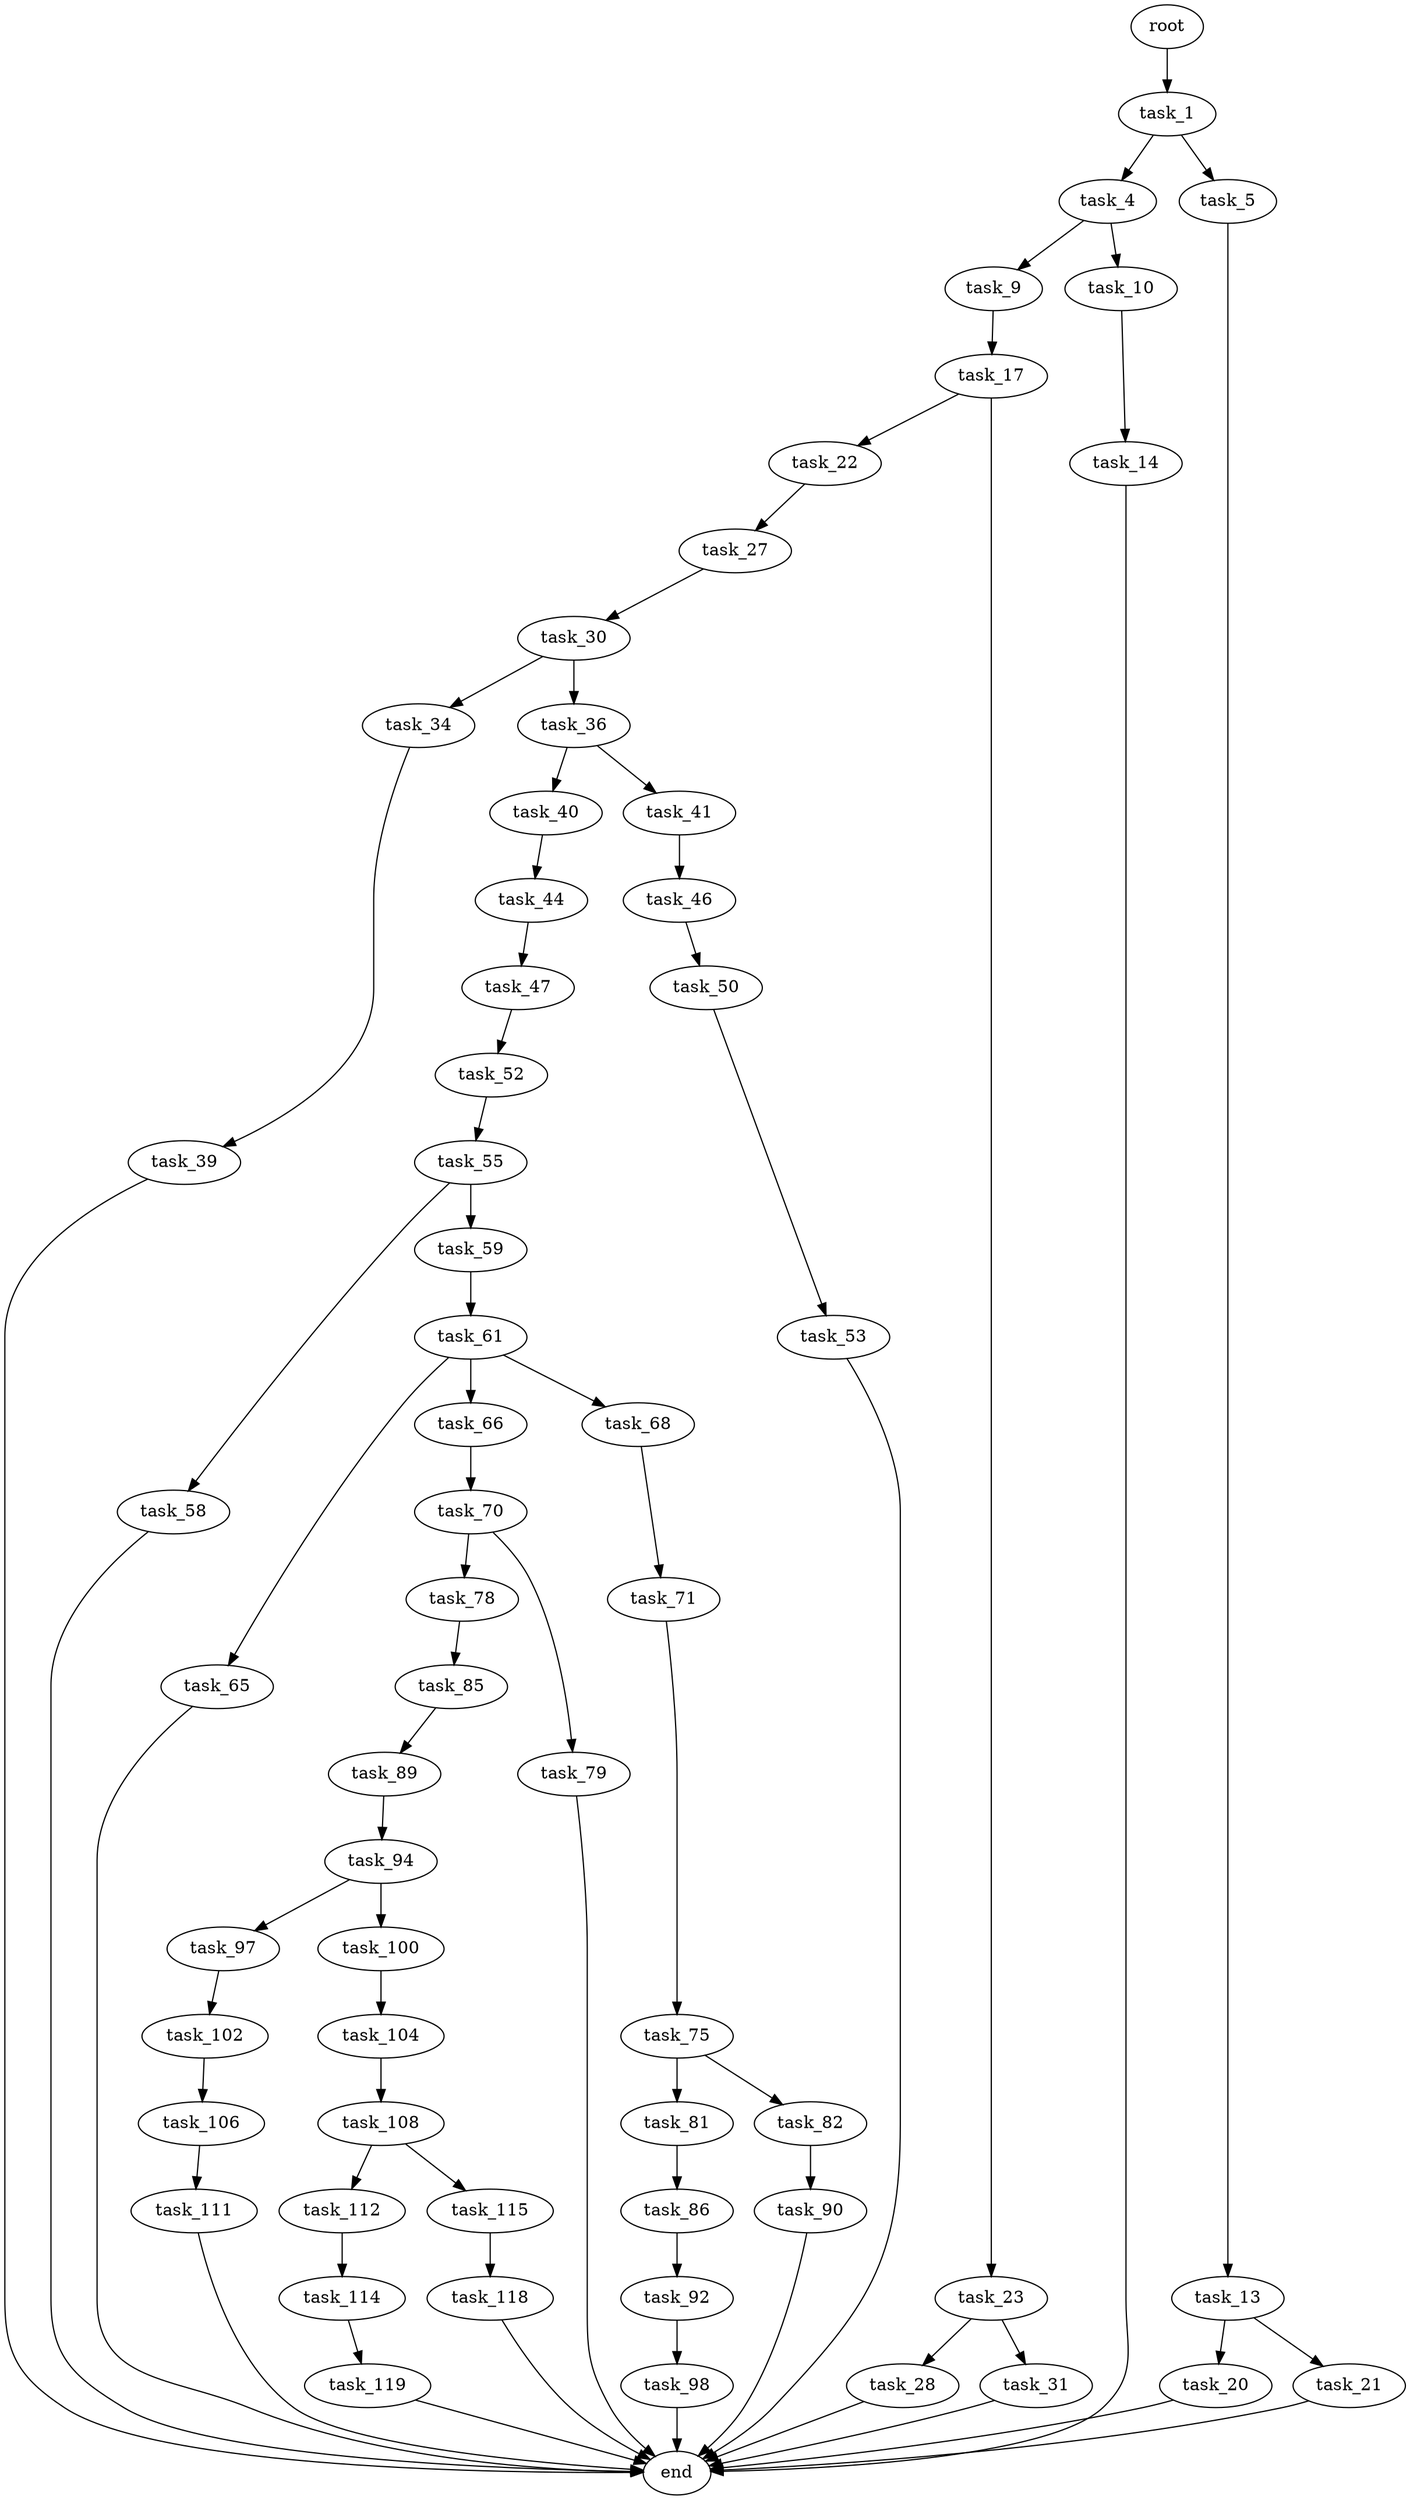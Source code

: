 digraph G {
  root [size="0.000000"];
  task_1 [size="3660705311.000000"];
  task_4 [size="845169701576.000000"];
  task_5 [size="134217728000.000000"];
  task_9 [size="314621621.000000"];
  task_10 [size="1653851224.000000"];
  task_13 [size="830412094524.000000"];
  task_17 [size="490801570.000000"];
  task_14 [size="4632829674.000000"];
  task_20 [size="43221519002.000000"];
  task_21 [size="270047340394.000000"];
  end [size="0.000000"];
  task_22 [size="1012672565.000000"];
  task_23 [size="410418829652.000000"];
  task_27 [size="68719476736.000000"];
  task_28 [size="368293445632.000000"];
  task_31 [size="5017392304.000000"];
  task_30 [size="3893439986.000000"];
  task_34 [size="6901126380.000000"];
  task_36 [size="400608547431.000000"];
  task_39 [size="190271580180.000000"];
  task_40 [size="121686389489.000000"];
  task_41 [size="19482246356.000000"];
  task_44 [size="1110067202820.000000"];
  task_46 [size="5874001972.000000"];
  task_47 [size="15254797394.000000"];
  task_50 [size="26427556810.000000"];
  task_52 [size="8065312200.000000"];
  task_53 [size="231928233984.000000"];
  task_55 [size="29029273394.000000"];
  task_58 [size="39609695884.000000"];
  task_59 [size="697342248.000000"];
  task_61 [size="323985118802.000000"];
  task_65 [size="1073741824000.000000"];
  task_66 [size="8072778835.000000"];
  task_68 [size="722363851.000000"];
  task_70 [size="231928233984.000000"];
  task_71 [size="73132583100.000000"];
  task_78 [size="4642495544.000000"];
  task_79 [size="17010650892.000000"];
  task_75 [size="31930868582.000000"];
  task_81 [size="250525711873.000000"];
  task_82 [size="513197752576.000000"];
  task_85 [size="28991029248.000000"];
  task_86 [size="963334203.000000"];
  task_90 [size="6722289284.000000"];
  task_89 [size="44072753819.000000"];
  task_92 [size="8589934592.000000"];
  task_94 [size="68719476736.000000"];
  task_98 [size="33512609176.000000"];
  task_97 [size="288391440689.000000"];
  task_100 [size="970540563426.000000"];
  task_102 [size="902109355358.000000"];
  task_104 [size="684261630615.000000"];
  task_106 [size="496760662140.000000"];
  task_108 [size="686745969832.000000"];
  task_111 [size="17295001860.000000"];
  task_112 [size="987406060366.000000"];
  task_115 [size="134217728000.000000"];
  task_114 [size="28991029248.000000"];
  task_119 [size="666927136252.000000"];
  task_118 [size="19093801858.000000"];

  root -> task_1 [size="1.000000"];
  task_1 -> task_4 [size="75497472.000000"];
  task_1 -> task_5 [size="75497472.000000"];
  task_4 -> task_9 [size="679477248.000000"];
  task_4 -> task_10 [size="679477248.000000"];
  task_5 -> task_13 [size="209715200.000000"];
  task_9 -> task_17 [size="33554432.000000"];
  task_10 -> task_14 [size="75497472.000000"];
  task_13 -> task_20 [size="838860800.000000"];
  task_13 -> task_21 [size="838860800.000000"];
  task_17 -> task_22 [size="33554432.000000"];
  task_17 -> task_23 [size="33554432.000000"];
  task_14 -> end [size="1.000000"];
  task_20 -> end [size="1.000000"];
  task_21 -> end [size="1.000000"];
  task_22 -> task_27 [size="75497472.000000"];
  task_23 -> task_28 [size="536870912.000000"];
  task_23 -> task_31 [size="536870912.000000"];
  task_27 -> task_30 [size="134217728.000000"];
  task_28 -> end [size="1.000000"];
  task_31 -> end [size="1.000000"];
  task_30 -> task_34 [size="75497472.000000"];
  task_30 -> task_36 [size="75497472.000000"];
  task_34 -> task_39 [size="134217728.000000"];
  task_36 -> task_40 [size="411041792.000000"];
  task_36 -> task_41 [size="411041792.000000"];
  task_39 -> end [size="1.000000"];
  task_40 -> task_44 [size="411041792.000000"];
  task_41 -> task_46 [size="838860800.000000"];
  task_44 -> task_47 [size="838860800.000000"];
  task_46 -> task_50 [size="301989888.000000"];
  task_47 -> task_52 [size="536870912.000000"];
  task_50 -> task_53 [size="536870912.000000"];
  task_52 -> task_55 [size="838860800.000000"];
  task_53 -> end [size="1.000000"];
  task_55 -> task_58 [size="33554432.000000"];
  task_55 -> task_59 [size="33554432.000000"];
  task_58 -> end [size="1.000000"];
  task_59 -> task_61 [size="33554432.000000"];
  task_61 -> task_65 [size="301989888.000000"];
  task_61 -> task_66 [size="301989888.000000"];
  task_61 -> task_68 [size="301989888.000000"];
  task_65 -> end [size="1.000000"];
  task_66 -> task_70 [size="33554432.000000"];
  task_68 -> task_71 [size="33554432.000000"];
  task_70 -> task_78 [size="301989888.000000"];
  task_70 -> task_79 [size="301989888.000000"];
  task_71 -> task_75 [size="134217728.000000"];
  task_78 -> task_85 [size="134217728.000000"];
  task_79 -> end [size="1.000000"];
  task_75 -> task_81 [size="536870912.000000"];
  task_75 -> task_82 [size="536870912.000000"];
  task_81 -> task_86 [size="838860800.000000"];
  task_82 -> task_90 [size="411041792.000000"];
  task_85 -> task_89 [size="75497472.000000"];
  task_86 -> task_92 [size="75497472.000000"];
  task_90 -> end [size="1.000000"];
  task_89 -> task_94 [size="838860800.000000"];
  task_92 -> task_98 [size="33554432.000000"];
  task_94 -> task_97 [size="134217728.000000"];
  task_94 -> task_100 [size="134217728.000000"];
  task_98 -> end [size="1.000000"];
  task_97 -> task_102 [size="411041792.000000"];
  task_100 -> task_104 [size="838860800.000000"];
  task_102 -> task_106 [size="838860800.000000"];
  task_104 -> task_108 [size="679477248.000000"];
  task_106 -> task_111 [size="679477248.000000"];
  task_108 -> task_112 [size="536870912.000000"];
  task_108 -> task_115 [size="536870912.000000"];
  task_111 -> end [size="1.000000"];
  task_112 -> task_114 [size="838860800.000000"];
  task_115 -> task_118 [size="209715200.000000"];
  task_114 -> task_119 [size="75497472.000000"];
  task_119 -> end [size="1.000000"];
  task_118 -> end [size="1.000000"];
}
